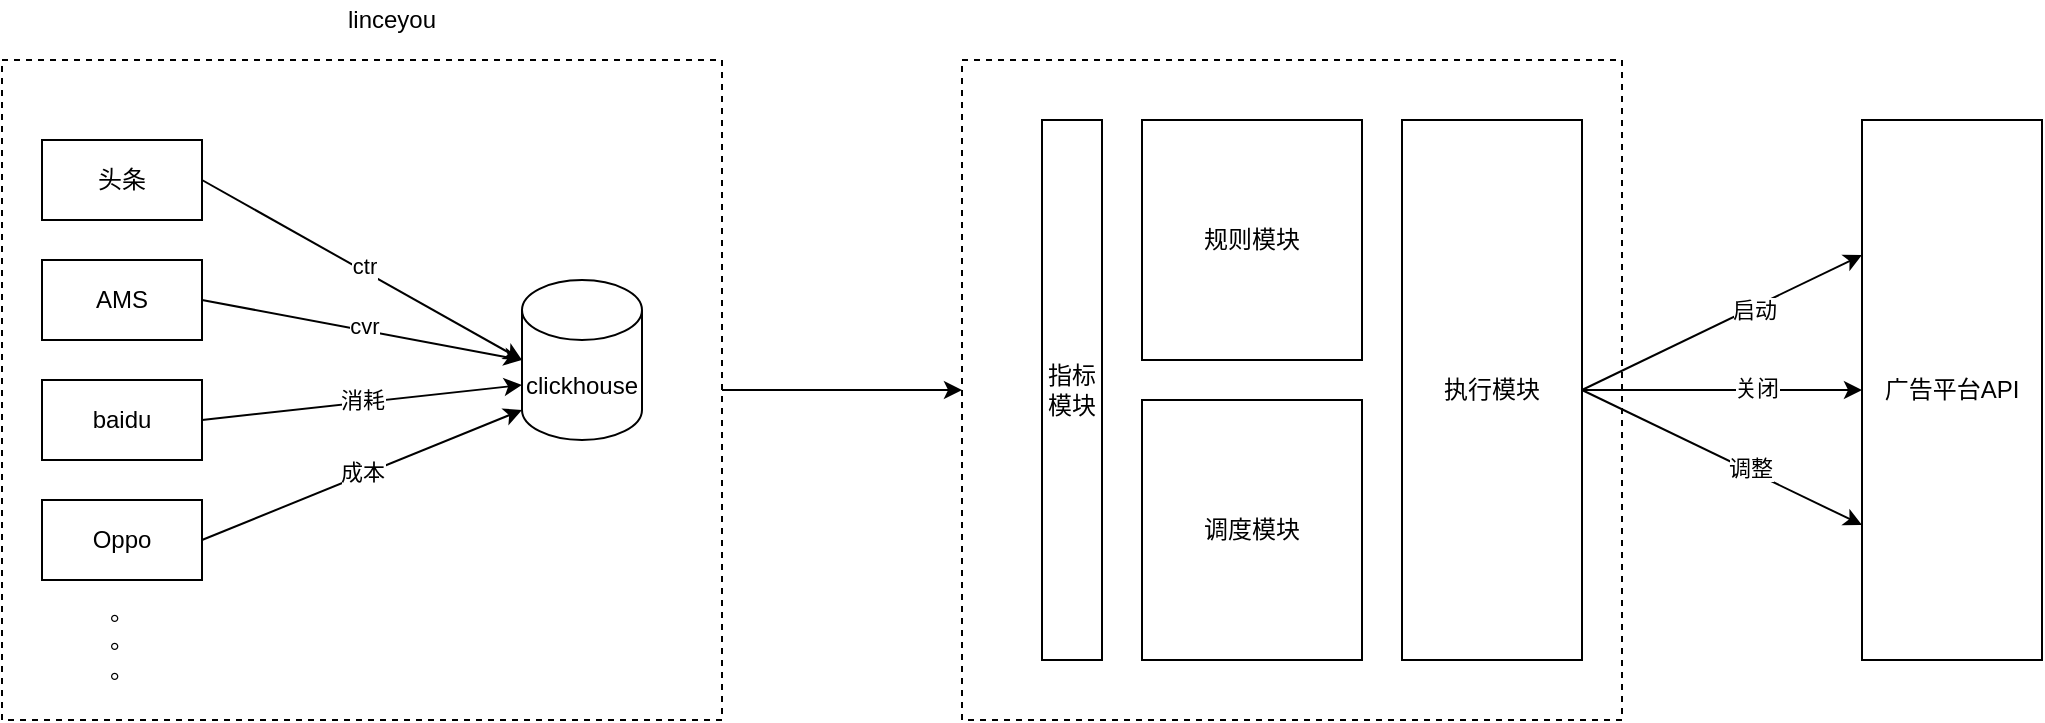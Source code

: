 <mxfile version="14.7.3" type="github">
  <diagram id="jikfgfJhN1Udf3yzA06Y" name="Page-1">
    <mxGraphModel dx="1255" dy="786" grid="1" gridSize="10" guides="1" tooltips="1" connect="1" arrows="1" fold="1" page="1" pageScale="1" pageWidth="827" pageHeight="1169" math="0" shadow="0">
      <root>
        <mxCell id="0" />
        <mxCell id="1" parent="0" />
        <mxCell id="Yz5xoKtZZaxIjxsNcwPe-15" value="" style="rounded=0;whiteSpace=wrap;html=1;dashed=1;fillColor=none;" parent="1" vertex="1">
          <mxGeometry x="10" y="220" width="360" height="330" as="geometry" />
        </mxCell>
        <mxCell id="Yz5xoKtZZaxIjxsNcwPe-1" value="clickhouse" style="shape=cylinder3;whiteSpace=wrap;html=1;boundedLbl=1;backgroundOutline=1;size=15;" parent="1" vertex="1">
          <mxGeometry x="270" y="330" width="60" height="80" as="geometry" />
        </mxCell>
        <mxCell id="Yz5xoKtZZaxIjxsNcwPe-2" value="头条" style="rounded=0;whiteSpace=wrap;html=1;" parent="1" vertex="1">
          <mxGeometry x="30" y="260" width="80" height="40" as="geometry" />
        </mxCell>
        <mxCell id="Yz5xoKtZZaxIjxsNcwPe-3" value="AMS" style="rounded=0;whiteSpace=wrap;html=1;" parent="1" vertex="1">
          <mxGeometry x="30" y="320" width="80" height="40" as="geometry" />
        </mxCell>
        <mxCell id="Yz5xoKtZZaxIjxsNcwPe-4" value="baidu" style="rounded=0;whiteSpace=wrap;html=1;" parent="1" vertex="1">
          <mxGeometry x="30" y="380" width="80" height="40" as="geometry" />
        </mxCell>
        <mxCell id="Yz5xoKtZZaxIjxsNcwPe-5" value="Oppo" style="rounded=0;whiteSpace=wrap;html=1;" parent="1" vertex="1">
          <mxGeometry x="30" y="440" width="80" height="40" as="geometry" />
        </mxCell>
        <mxCell id="Yz5xoKtZZaxIjxsNcwPe-6" value="。&lt;br&gt;。&lt;br&gt;。" style="text;html=1;strokeColor=none;fillColor=none;align=center;verticalAlign=middle;whiteSpace=wrap;rounded=0;" parent="1" vertex="1">
          <mxGeometry x="50" y="500" width="40" height="20" as="geometry" />
        </mxCell>
        <mxCell id="Yz5xoKtZZaxIjxsNcwPe-7" value="" style="endArrow=classic;html=1;exitX=1;exitY=0.5;exitDx=0;exitDy=0;entryX=0;entryY=0.5;entryDx=0;entryDy=0;entryPerimeter=0;" parent="1" source="Yz5xoKtZZaxIjxsNcwPe-2" target="Yz5xoKtZZaxIjxsNcwPe-1" edge="1">
          <mxGeometry width="50" height="50" relative="1" as="geometry">
            <mxPoint x="160" y="280" as="sourcePoint" />
            <mxPoint x="210" y="230" as="targetPoint" />
          </mxGeometry>
        </mxCell>
        <mxCell id="Yz5xoKtZZaxIjxsNcwPe-8" value="ctr" style="edgeLabel;html=1;align=center;verticalAlign=middle;resizable=0;points=[];" parent="Yz5xoKtZZaxIjxsNcwPe-7" vertex="1" connectable="0">
          <mxGeometry x="-0.001" y="2" relative="1" as="geometry">
            <mxPoint as="offset" />
          </mxGeometry>
        </mxCell>
        <mxCell id="Yz5xoKtZZaxIjxsNcwPe-9" value="" style="endArrow=classic;html=1;exitX=1;exitY=0.5;exitDx=0;exitDy=0;" parent="1" source="Yz5xoKtZZaxIjxsNcwPe-3" edge="1">
          <mxGeometry width="50" height="50" relative="1" as="geometry">
            <mxPoint x="120" y="290" as="sourcePoint" />
            <mxPoint x="270" y="370" as="targetPoint" />
          </mxGeometry>
        </mxCell>
        <mxCell id="Yz5xoKtZZaxIjxsNcwPe-10" value="cvr" style="edgeLabel;html=1;align=center;verticalAlign=middle;resizable=0;points=[];" parent="Yz5xoKtZZaxIjxsNcwPe-9" vertex="1" connectable="0">
          <mxGeometry x="-0.001" y="2" relative="1" as="geometry">
            <mxPoint as="offset" />
          </mxGeometry>
        </mxCell>
        <mxCell id="Yz5xoKtZZaxIjxsNcwPe-11" value="" style="endArrow=classic;html=1;exitX=1;exitY=0.5;exitDx=0;exitDy=0;entryX=0;entryY=0;entryDx=0;entryDy=52.5;entryPerimeter=0;" parent="1" source="Yz5xoKtZZaxIjxsNcwPe-4" target="Yz5xoKtZZaxIjxsNcwPe-1" edge="1">
          <mxGeometry width="50" height="50" relative="1" as="geometry">
            <mxPoint x="120" y="350" as="sourcePoint" />
            <mxPoint x="280" y="380" as="targetPoint" />
          </mxGeometry>
        </mxCell>
        <mxCell id="Yz5xoKtZZaxIjxsNcwPe-12" value="消耗" style="edgeLabel;html=1;align=center;verticalAlign=middle;resizable=0;points=[];" parent="Yz5xoKtZZaxIjxsNcwPe-11" vertex="1" connectable="0">
          <mxGeometry x="-0.001" y="2" relative="1" as="geometry">
            <mxPoint as="offset" />
          </mxGeometry>
        </mxCell>
        <mxCell id="Yz5xoKtZZaxIjxsNcwPe-13" value="" style="endArrow=classic;html=1;exitX=1;exitY=0.5;exitDx=0;exitDy=0;entryX=0;entryY=1;entryDx=0;entryDy=-15;entryPerimeter=0;" parent="1" source="Yz5xoKtZZaxIjxsNcwPe-5" target="Yz5xoKtZZaxIjxsNcwPe-1" edge="1">
          <mxGeometry width="50" height="50" relative="1" as="geometry">
            <mxPoint x="120" y="410" as="sourcePoint" />
            <mxPoint x="250" y="393" as="targetPoint" />
          </mxGeometry>
        </mxCell>
        <mxCell id="Yz5xoKtZZaxIjxsNcwPe-14" value="成本" style="edgeLabel;html=1;align=center;verticalAlign=middle;resizable=0;points=[];" parent="Yz5xoKtZZaxIjxsNcwPe-13" vertex="1" connectable="0">
          <mxGeometry x="-0.001" y="2" relative="1" as="geometry">
            <mxPoint as="offset" />
          </mxGeometry>
        </mxCell>
        <mxCell id="Yz5xoKtZZaxIjxsNcwPe-16" value="linceyou" style="text;html=1;strokeColor=none;fillColor=none;align=center;verticalAlign=middle;whiteSpace=wrap;rounded=0;dashed=1;" parent="1" vertex="1">
          <mxGeometry x="170" y="190" width="70" height="20" as="geometry" />
        </mxCell>
        <mxCell id="Yz5xoKtZZaxIjxsNcwPe-18" value="" style="rounded=0;whiteSpace=wrap;html=1;dashed=1;fillColor=none;" parent="1" vertex="1">
          <mxGeometry x="490" y="220" width="330" height="330" as="geometry" />
        </mxCell>
        <mxCell id="Yz5xoKtZZaxIjxsNcwPe-19" value="规则模块" style="rounded=0;whiteSpace=wrap;html=1;" parent="1" vertex="1">
          <mxGeometry x="580" y="250" width="110" height="120" as="geometry" />
        </mxCell>
        <mxCell id="Yz5xoKtZZaxIjxsNcwPe-20" value="指标模块" style="rounded=0;whiteSpace=wrap;html=1;" parent="1" vertex="1">
          <mxGeometry x="530" y="250" width="30" height="270" as="geometry" />
        </mxCell>
        <mxCell id="Yz5xoKtZZaxIjxsNcwPe-21" value="" style="endArrow=classic;html=1;exitX=1;exitY=0.5;exitDx=0;exitDy=0;entryX=0;entryY=0.5;entryDx=0;entryDy=0;" parent="1" source="Yz5xoKtZZaxIjxsNcwPe-15" target="Yz5xoKtZZaxIjxsNcwPe-18" edge="1">
          <mxGeometry width="50" height="50" relative="1" as="geometry">
            <mxPoint x="410" y="450" as="sourcePoint" />
            <mxPoint x="460" y="400" as="targetPoint" />
          </mxGeometry>
        </mxCell>
        <mxCell id="Yz5xoKtZZaxIjxsNcwPe-22" value="调度模块" style="rounded=0;whiteSpace=wrap;html=1;" parent="1" vertex="1">
          <mxGeometry x="580" y="390" width="110" height="130" as="geometry" />
        </mxCell>
        <mxCell id="Yz5xoKtZZaxIjxsNcwPe-23" value="执行模块" style="rounded=0;whiteSpace=wrap;html=1;" parent="1" vertex="1">
          <mxGeometry x="710" y="250" width="90" height="270" as="geometry" />
        </mxCell>
        <mxCell id="Yz5xoKtZZaxIjxsNcwPe-24" value="广告平台API" style="rounded=0;whiteSpace=wrap;html=1;fillColor=#ffffff;" parent="1" vertex="1">
          <mxGeometry x="940" y="250" width="90" height="270" as="geometry" />
        </mxCell>
        <mxCell id="Yz5xoKtZZaxIjxsNcwPe-27" value="" style="endArrow=classic;html=1;exitX=1;exitY=0.5;exitDx=0;exitDy=0;entryX=0;entryY=0.25;entryDx=0;entryDy=0;" parent="1" source="Yz5xoKtZZaxIjxsNcwPe-23" target="Yz5xoKtZZaxIjxsNcwPe-24" edge="1">
          <mxGeometry width="50" height="50" relative="1" as="geometry">
            <mxPoint x="820" y="350" as="sourcePoint" />
            <mxPoint x="870" y="300" as="targetPoint" />
          </mxGeometry>
        </mxCell>
        <mxCell id="Yz5xoKtZZaxIjxsNcwPe-30" value="启动" style="edgeLabel;html=1;align=center;verticalAlign=middle;resizable=0;points=[];" parent="Yz5xoKtZZaxIjxsNcwPe-27" vertex="1" connectable="0">
          <mxGeometry x="0.22" y="-1" relative="1" as="geometry">
            <mxPoint as="offset" />
          </mxGeometry>
        </mxCell>
        <mxCell id="Yz5xoKtZZaxIjxsNcwPe-28" value="" style="endArrow=classic;html=1;exitX=1;exitY=0.5;exitDx=0;exitDy=0;entryX=0;entryY=0.5;entryDx=0;entryDy=0;" parent="1" source="Yz5xoKtZZaxIjxsNcwPe-23" target="Yz5xoKtZZaxIjxsNcwPe-24" edge="1">
          <mxGeometry width="50" height="50" relative="1" as="geometry">
            <mxPoint x="810" y="395" as="sourcePoint" />
            <mxPoint x="950" y="327.5" as="targetPoint" />
          </mxGeometry>
        </mxCell>
        <mxCell id="Yz5xoKtZZaxIjxsNcwPe-31" value="关闭" style="edgeLabel;html=1;align=center;verticalAlign=middle;resizable=0;points=[];" parent="Yz5xoKtZZaxIjxsNcwPe-28" vertex="1" connectable="0">
          <mxGeometry x="0.243" y="1" relative="1" as="geometry">
            <mxPoint as="offset" />
          </mxGeometry>
        </mxCell>
        <mxCell id="Yz5xoKtZZaxIjxsNcwPe-29" value="" style="endArrow=classic;html=1;exitX=1;exitY=0.5;exitDx=0;exitDy=0;entryX=0;entryY=0.75;entryDx=0;entryDy=0;" parent="1" source="Yz5xoKtZZaxIjxsNcwPe-23" target="Yz5xoKtZZaxIjxsNcwPe-24" edge="1">
          <mxGeometry width="50" height="50" relative="1" as="geometry">
            <mxPoint x="810" y="395" as="sourcePoint" />
            <mxPoint x="950" y="395" as="targetPoint" />
          </mxGeometry>
        </mxCell>
        <mxCell id="Yz5xoKtZZaxIjxsNcwPe-32" value="调整" style="edgeLabel;html=1;align=center;verticalAlign=middle;resizable=0;points=[];" parent="Yz5xoKtZZaxIjxsNcwPe-29" vertex="1" connectable="0">
          <mxGeometry x="0.203" y="2" relative="1" as="geometry">
            <mxPoint x="-1" as="offset" />
          </mxGeometry>
        </mxCell>
      </root>
    </mxGraphModel>
  </diagram>
</mxfile>
